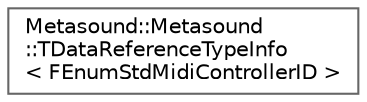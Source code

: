 digraph "Graphical Class Hierarchy"
{
 // INTERACTIVE_SVG=YES
 // LATEX_PDF_SIZE
  bgcolor="transparent";
  edge [fontname=Helvetica,fontsize=10,labelfontname=Helvetica,labelfontsize=10];
  node [fontname=Helvetica,fontsize=10,shape=box,height=0.2,width=0.4];
  rankdir="LR";
  Node0 [id="Node000000",label="Metasound::Metasound\l::TDataReferenceTypeInfo\l\< FEnumStdMidiControllerID \>",height=0.2,width=0.4,color="grey40", fillcolor="white", style="filled",URL="$db/da1/structMetasound_1_1_1_1Metasound_1_1TDataReferenceTypeInfo_3_01FEnumStdMidiControllerID_01_4.html",tooltip=" "];
}
